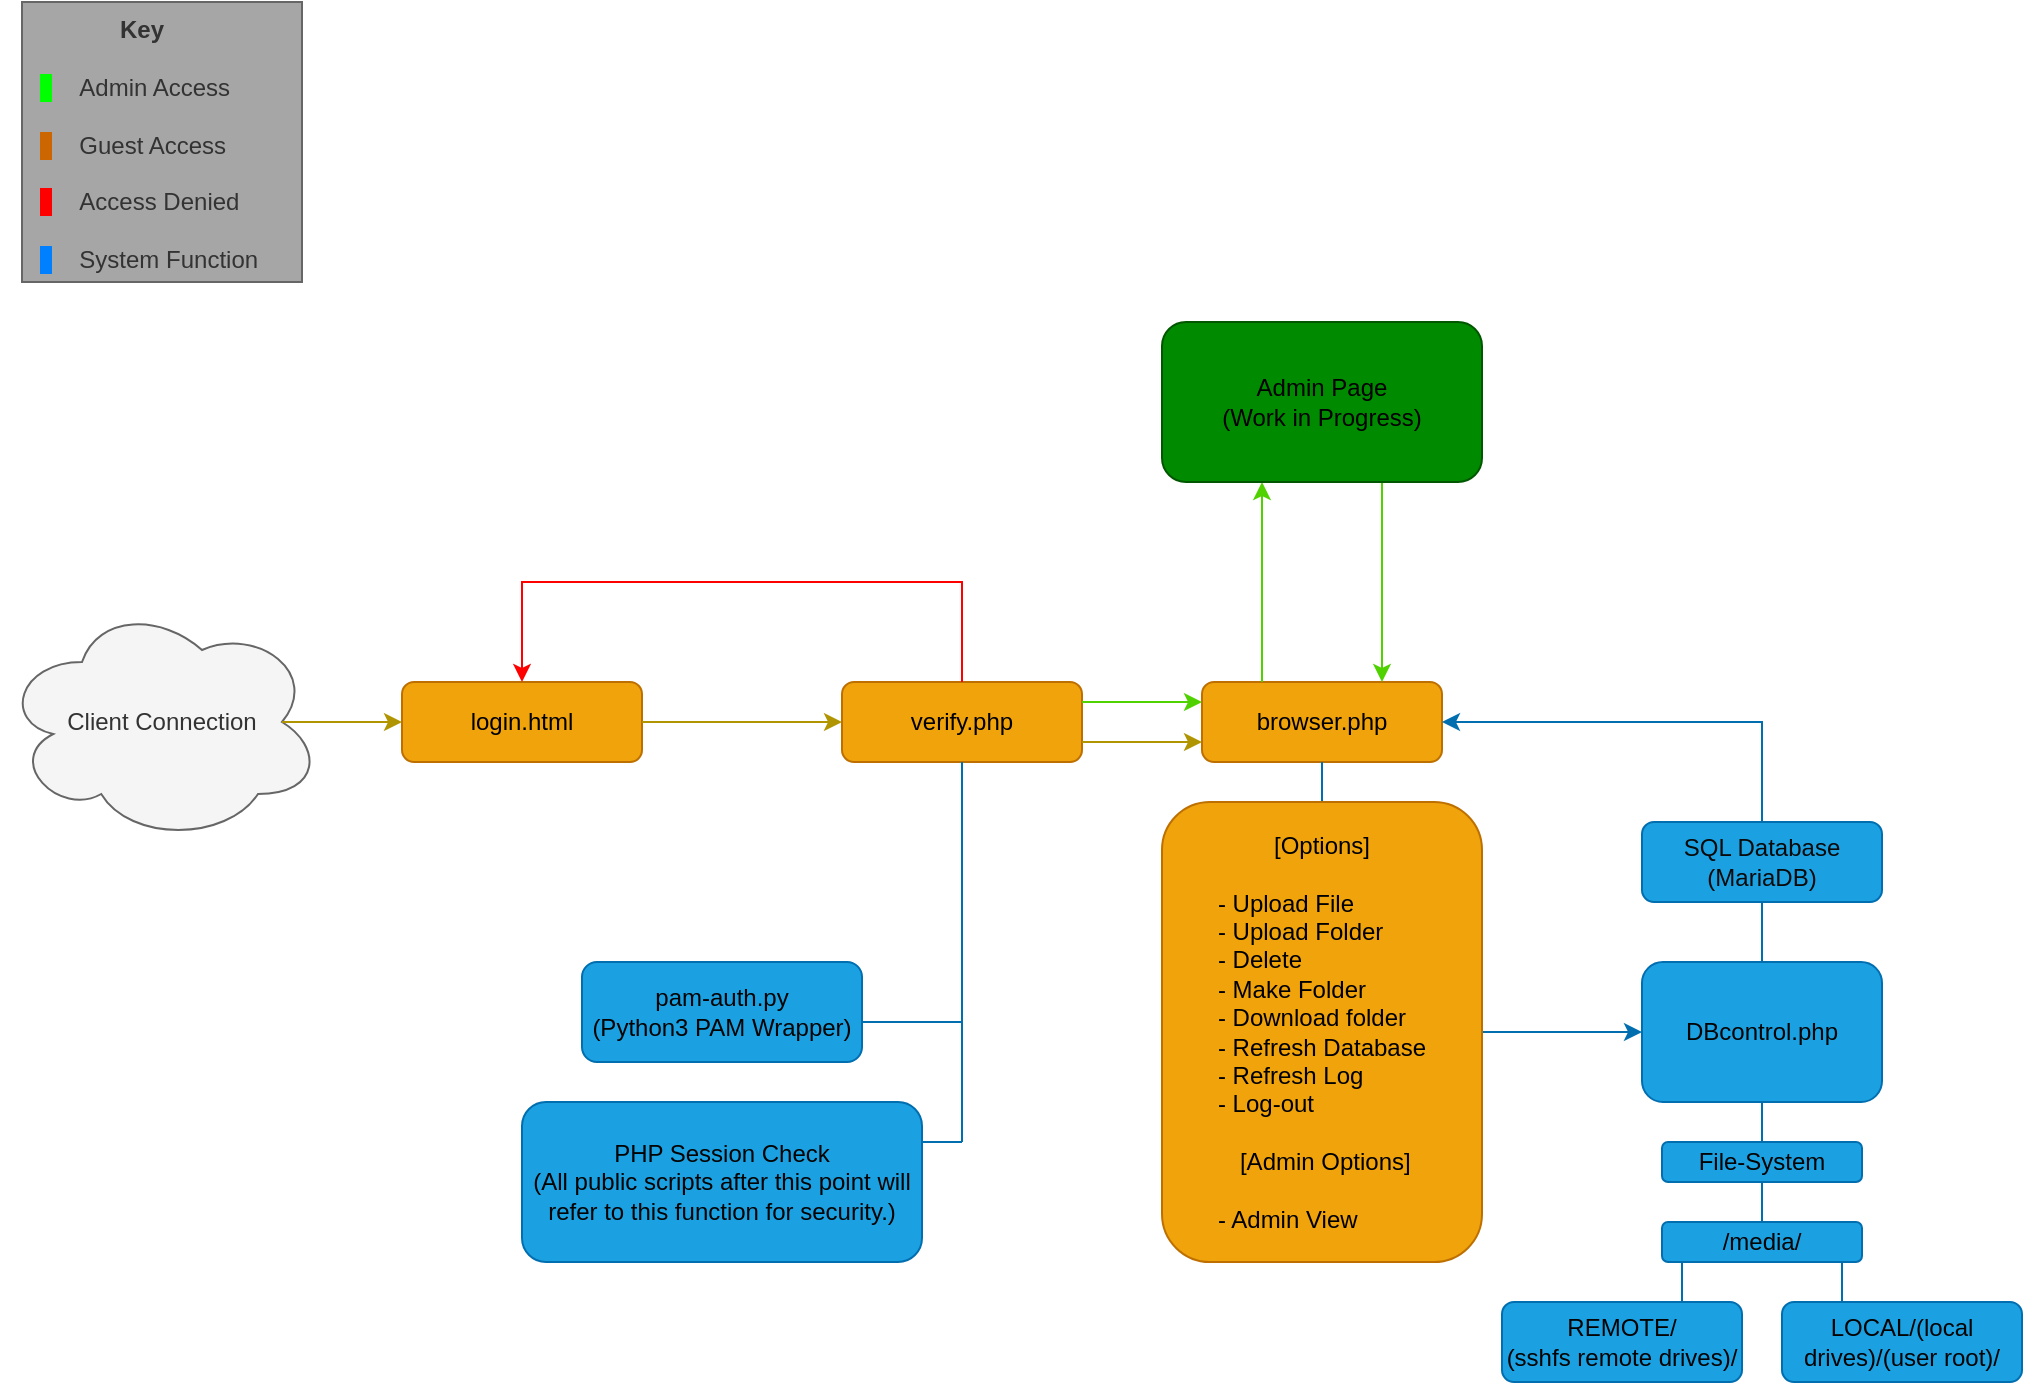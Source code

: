 <mxfile version="24.7.5">
  <diagram id="C5RBs43oDa-KdzZeNtuy" name="Page-1">
    <mxGraphModel dx="794" dy="512" grid="1" gridSize="10" guides="1" tooltips="1" connect="1" arrows="1" fold="1" page="1" pageScale="1" pageWidth="1600" pageHeight="900" math="0" shadow="0">
      <root>
        <mxCell id="WIyWlLk6GJQsqaUBKTNV-0" />
        <mxCell id="WIyWlLk6GJQsqaUBKTNV-1" parent="WIyWlLk6GJQsqaUBKTNV-0" />
        <mxCell id="WIyWlLk6GJQsqaUBKTNV-3" value="login.html" style="rounded=1;whiteSpace=wrap;html=1;fontSize=12;glass=0;strokeWidth=1;shadow=0;fillColor=#f0a30a;fontColor=#000000;strokeColor=#BD7000;" parent="WIyWlLk6GJQsqaUBKTNV-1" vertex="1">
          <mxGeometry x="230" y="380" width="120" height="40" as="geometry" />
        </mxCell>
        <mxCell id="WIyWlLk6GJQsqaUBKTNV-7" value="verify.php" style="rounded=1;whiteSpace=wrap;html=1;fontSize=12;glass=0;strokeWidth=1;shadow=0;fillColor=#f0a30a;fontColor=#000000;strokeColor=#BD7000;" parent="WIyWlLk6GJQsqaUBKTNV-1" vertex="1">
          <mxGeometry x="450" y="380" width="120" height="40" as="geometry" />
        </mxCell>
        <mxCell id="wQQn0S-tOBAqPQaY6J37-0" value="Client Connection" style="ellipse;shape=cloud;whiteSpace=wrap;html=1;fillColor=#f5f5f5;fontColor=#333333;strokeColor=#666666;" parent="WIyWlLk6GJQsqaUBKTNV-1" vertex="1">
          <mxGeometry x="30" y="340" width="160" height="120" as="geometry" />
        </mxCell>
        <mxCell id="wQQn0S-tOBAqPQaY6J37-1" value="" style="endArrow=classic;html=1;rounded=0;exitX=1;exitY=0.5;exitDx=0;exitDy=0;entryX=0;entryY=0.5;entryDx=0;entryDy=0;fillColor=#e3c800;strokeColor=#B09500;" parent="WIyWlLk6GJQsqaUBKTNV-1" source="WIyWlLk6GJQsqaUBKTNV-3" target="WIyWlLk6GJQsqaUBKTNV-7" edge="1">
          <mxGeometry width="50" height="50" relative="1" as="geometry">
            <mxPoint x="370" y="380" as="sourcePoint" />
            <mxPoint x="420" y="330" as="targetPoint" />
          </mxGeometry>
        </mxCell>
        <mxCell id="wQQn0S-tOBAqPQaY6J37-2" value="" style="endArrow=classic;html=1;rounded=0;exitX=0.875;exitY=0.5;exitDx=0;exitDy=0;exitPerimeter=0;entryX=0;entryY=0.5;entryDx=0;entryDy=0;fillColor=#e3c800;strokeColor=#B09500;" parent="WIyWlLk6GJQsqaUBKTNV-1" source="wQQn0S-tOBAqPQaY6J37-0" target="WIyWlLk6GJQsqaUBKTNV-3" edge="1">
          <mxGeometry width="50" height="50" relative="1" as="geometry">
            <mxPoint x="370" y="380" as="sourcePoint" />
            <mxPoint x="420" y="330" as="targetPoint" />
          </mxGeometry>
        </mxCell>
        <mxCell id="wQQn0S-tOBAqPQaY6J37-3" value="browser.php" style="rounded=1;whiteSpace=wrap;html=1;fontSize=12;glass=0;strokeWidth=1;shadow=0;fillColor=#f0a30a;fontColor=#000000;strokeColor=#BD7000;" parent="WIyWlLk6GJQsqaUBKTNV-1" vertex="1">
          <mxGeometry x="630" y="380" width="120" height="40" as="geometry" />
        </mxCell>
        <mxCell id="wQQn0S-tOBAqPQaY6J37-9" value="" style="endArrow=classic;html=1;rounded=0;exitX=0.5;exitY=0;exitDx=0;exitDy=0;entryX=0.5;entryY=0;entryDx=0;entryDy=0;strokeColor=#FF0000;" parent="WIyWlLk6GJQsqaUBKTNV-1" source="WIyWlLk6GJQsqaUBKTNV-7" target="WIyWlLk6GJQsqaUBKTNV-3" edge="1">
          <mxGeometry width="50" height="50" relative="1" as="geometry">
            <mxPoint x="530" y="520" as="sourcePoint" />
            <mxPoint x="270" y="330" as="targetPoint" />
            <Array as="points">
              <mxPoint x="510" y="330" />
              <mxPoint x="290" y="330" />
            </Array>
          </mxGeometry>
        </mxCell>
        <mxCell id="wQQn0S-tOBAqPQaY6J37-10" value="" style="endArrow=none;html=1;rounded=0;entryX=0.5;entryY=1;entryDx=0;entryDy=0;fillColor=#1ba1e2;strokeColor=#006EAF;" parent="WIyWlLk6GJQsqaUBKTNV-1" target="WIyWlLk6GJQsqaUBKTNV-7" edge="1">
          <mxGeometry width="50" height="50" relative="1" as="geometry">
            <mxPoint x="510" y="610" as="sourcePoint" />
            <mxPoint x="510" y="430" as="targetPoint" />
          </mxGeometry>
        </mxCell>
        <mxCell id="wQQn0S-tOBAqPQaY6J37-11" value="" style="endArrow=none;html=1;rounded=0;fillColor=#1ba1e2;strokeColor=#006EAF;" parent="WIyWlLk6GJQsqaUBKTNV-1" edge="1">
          <mxGeometry width="50" height="50" relative="1" as="geometry">
            <mxPoint x="510" y="610" as="sourcePoint" />
            <mxPoint x="460" y="610" as="targetPoint" />
          </mxGeometry>
        </mxCell>
        <mxCell id="wQQn0S-tOBAqPQaY6J37-12" value="" style="endArrow=none;html=1;rounded=0;fillColor=#1ba1e2;strokeColor=#006EAF;" parent="WIyWlLk6GJQsqaUBKTNV-1" edge="1">
          <mxGeometry width="50" height="50" relative="1" as="geometry">
            <mxPoint x="510" y="550" as="sourcePoint" />
            <mxPoint x="460" y="550" as="targetPoint" />
          </mxGeometry>
        </mxCell>
        <mxCell id="wQQn0S-tOBAqPQaY6J37-13" value="" style="rounded=0;orthogonalLoop=1;jettySize=auto;html=1;exitX=1;exitY=0.5;exitDx=0;exitDy=0;fillColor=#60a917;strokeColor=#50D100;" parent="WIyWlLk6GJQsqaUBKTNV-1" edge="1">
          <mxGeometry relative="1" as="geometry">
            <mxPoint x="570" y="390" as="sourcePoint" />
            <mxPoint x="630" y="390" as="targetPoint" />
          </mxGeometry>
        </mxCell>
        <mxCell id="wQQn0S-tOBAqPQaY6J37-14" value="" style="rounded=0;orthogonalLoop=1;jettySize=auto;html=1;exitX=1;exitY=0.5;exitDx=0;exitDy=0;fillColor=#e3c800;strokeColor=#B09500;" parent="WIyWlLk6GJQsqaUBKTNV-1" edge="1">
          <mxGeometry relative="1" as="geometry">
            <mxPoint x="570" y="410" as="sourcePoint" />
            <mxPoint x="630" y="410" as="targetPoint" />
          </mxGeometry>
        </mxCell>
        <mxCell id="ny7QqySFc1gr2SBk4Khy-1" value="&lt;div&gt;pam-auth.py&lt;/div&gt;&lt;div&gt;&lt;span style=&quot;background-color: initial;&quot;&gt;(Python3 PAM Wrapper)&lt;/span&gt;&lt;br&gt;&lt;/div&gt;" style="rounded=1;whiteSpace=wrap;html=1;fontSize=12;glass=0;strokeWidth=1;shadow=0;fillColor=#1ba1e2;fontColor=#030303;strokeColor=#006EAF;" parent="WIyWlLk6GJQsqaUBKTNV-1" vertex="1">
          <mxGeometry x="320" y="520" width="140" height="50" as="geometry" />
        </mxCell>
        <mxCell id="ny7QqySFc1gr2SBk4Khy-2" value="&lt;div&gt;PHP Session Check&lt;/div&gt;&lt;div&gt;(All public scripts after this point will refer to this function for security.)&lt;/div&gt;" style="rounded=1;whiteSpace=wrap;html=1;fontSize=12;glass=0;strokeWidth=1;shadow=0;fillColor=#1ba1e2;fontColor=#030303;strokeColor=#006EAF;" parent="WIyWlLk6GJQsqaUBKTNV-1" vertex="1">
          <mxGeometry x="290" y="590" width="200" height="80" as="geometry" />
        </mxCell>
        <mxCell id="ny7QqySFc1gr2SBk4Khy-3" value="" style="rounded=0;orthogonalLoop=1;jettySize=auto;html=1;exitX=1;exitY=0.5;exitDx=0;exitDy=0;strokeColor=#50D100;" parent="WIyWlLk6GJQsqaUBKTNV-1" edge="1">
          <mxGeometry relative="1" as="geometry">
            <mxPoint x="660" y="380" as="sourcePoint" />
            <mxPoint x="660" y="280" as="targetPoint" />
          </mxGeometry>
        </mxCell>
        <mxCell id="ny7QqySFc1gr2SBk4Khy-4" value="" style="rounded=0;orthogonalLoop=1;jettySize=auto;html=1;exitX=1;exitY=0.5;exitDx=0;exitDy=0;strokeColor=#50D100;" parent="WIyWlLk6GJQsqaUBKTNV-1" edge="1">
          <mxGeometry relative="1" as="geometry">
            <mxPoint x="720" y="280" as="sourcePoint" />
            <mxPoint x="720" y="380" as="targetPoint" />
          </mxGeometry>
        </mxCell>
        <mxCell id="ny7QqySFc1gr2SBk4Khy-5" value="" style="endArrow=none;html=1;rounded=0;exitX=0.5;exitY=1;exitDx=0;exitDy=0;fillColor=#1ba1e2;strokeColor=#006EAF;" parent="WIyWlLk6GJQsqaUBKTNV-1" source="wQQn0S-tOBAqPQaY6J37-3" edge="1">
          <mxGeometry width="50" height="50" relative="1" as="geometry">
            <mxPoint x="490" y="450" as="sourcePoint" />
            <mxPoint x="690" y="440" as="targetPoint" />
          </mxGeometry>
        </mxCell>
        <mxCell id="ny7QqySFc1gr2SBk4Khy-21" style="edgeStyle=orthogonalEdgeStyle;rounded=0;orthogonalLoop=1;jettySize=auto;html=1;exitX=1;exitY=0.5;exitDx=0;exitDy=0;fillColor=#1ba1e2;strokeColor=#006EAF;" parent="WIyWlLk6GJQsqaUBKTNV-1" source="ny7QqySFc1gr2SBk4Khy-6" edge="1">
          <mxGeometry relative="1" as="geometry">
            <mxPoint x="850" y="555" as="targetPoint" />
          </mxGeometry>
        </mxCell>
        <mxCell id="ny7QqySFc1gr2SBk4Khy-6" value="&lt;div&gt;[Options]&lt;/div&gt;&lt;div&gt;&lt;br&gt;&lt;/div&gt;&lt;div style=&quot;text-align: left;&quot;&gt;- Upload File&lt;/div&gt;&lt;div style=&quot;text-align: left;&quot;&gt;- Upload Folder&lt;/div&gt;&lt;div style=&quot;text-align: left;&quot;&gt;- Delete&lt;/div&gt;&lt;div style=&quot;text-align: left;&quot;&gt;- Make Folder&lt;/div&gt;&lt;div style=&quot;text-align: left;&quot;&gt;- Download folder&lt;/div&gt;&lt;div style=&quot;text-align: left;&quot;&gt;- Refresh Database&lt;/div&gt;&lt;div style=&quot;text-align: left;&quot;&gt;- Refresh Log&lt;/div&gt;&lt;div style=&quot;text-align: left;&quot;&gt;- Log-out&lt;/div&gt;&lt;div&gt;&lt;br&gt;&lt;/div&gt;&lt;div&gt;&amp;nbsp;[Admin Options]&lt;/div&gt;&lt;div&gt;&lt;br&gt;&lt;/div&gt;&lt;div style=&quot;text-align: left;&quot;&gt;- Admin View&amp;nbsp; &amp;nbsp; &amp;nbsp; &amp;nbsp;&lt;/div&gt;" style="rounded=1;whiteSpace=wrap;html=1;fontSize=12;glass=0;strokeWidth=1;shadow=0;fillColor=#f0a30a;fontColor=#000000;strokeColor=#BD7000;" parent="WIyWlLk6GJQsqaUBKTNV-1" vertex="1">
          <mxGeometry x="610" y="440" width="160" height="230" as="geometry" />
        </mxCell>
        <mxCell id="ny7QqySFc1gr2SBk4Khy-7" value="Admin Page&lt;br&gt;(Work in Progress)" style="rounded=1;whiteSpace=wrap;html=1;fontSize=12;glass=0;strokeWidth=1;shadow=0;fillColor=#008a00;fontColor=#000000;strokeColor=#005700;" parent="WIyWlLk6GJQsqaUBKTNV-1" vertex="1">
          <mxGeometry x="610" y="200" width="160" height="80" as="geometry" />
        </mxCell>
        <mxCell id="ny7QqySFc1gr2SBk4Khy-20" style="edgeStyle=orthogonalEdgeStyle;rounded=0;orthogonalLoop=1;jettySize=auto;html=1;exitX=0.5;exitY=1;exitDx=0;exitDy=0;entryX=0.5;entryY=0;entryDx=0;entryDy=0;endArrow=none;endFill=0;fillColor=#1ba1e2;strokeColor=#006EAF;" parent="WIyWlLk6GJQsqaUBKTNV-1" source="ny7QqySFc1gr2SBk4Khy-8" target="ny7QqySFc1gr2SBk4Khy-9" edge="1">
          <mxGeometry relative="1" as="geometry" />
        </mxCell>
        <mxCell id="ny7QqySFc1gr2SBk4Khy-32" style="edgeStyle=orthogonalEdgeStyle;rounded=0;orthogonalLoop=1;jettySize=auto;html=1;exitX=0.5;exitY=0;exitDx=0;exitDy=0;entryX=1;entryY=0.5;entryDx=0;entryDy=0;fillColor=#1ba1e2;strokeColor=#006EAF;" parent="WIyWlLk6GJQsqaUBKTNV-1" source="ny7QqySFc1gr2SBk4Khy-8" target="wQQn0S-tOBAqPQaY6J37-3" edge="1">
          <mxGeometry relative="1" as="geometry" />
        </mxCell>
        <mxCell id="ny7QqySFc1gr2SBk4Khy-8" value="&lt;div&gt;SQL Database&lt;/div&gt;&lt;div&gt;(MariaDB)&lt;/div&gt;" style="rounded=1;whiteSpace=wrap;html=1;fontSize=12;glass=0;strokeWidth=1;shadow=0;fillColor=#1ba1e2;strokeColor=#006EAF;fontColor=#0A0A0A;" parent="WIyWlLk6GJQsqaUBKTNV-1" vertex="1">
          <mxGeometry x="850" y="450" width="120" height="40" as="geometry" />
        </mxCell>
        <mxCell id="ny7QqySFc1gr2SBk4Khy-17" style="edgeStyle=orthogonalEdgeStyle;rounded=0;orthogonalLoop=1;jettySize=auto;html=1;exitX=0.5;exitY=1;exitDx=0;exitDy=0;entryX=0.5;entryY=0;entryDx=0;entryDy=0;endArrow=none;endFill=0;fillColor=#1ba1e2;strokeColor=#006EAF;" parent="WIyWlLk6GJQsqaUBKTNV-1" source="ny7QqySFc1gr2SBk4Khy-9" target="ny7QqySFc1gr2SBk4Khy-10" edge="1">
          <mxGeometry relative="1" as="geometry" />
        </mxCell>
        <mxCell id="ny7QqySFc1gr2SBk4Khy-9" value="DBcontrol.php" style="rounded=1;whiteSpace=wrap;html=1;fontSize=12;glass=0;strokeWidth=1;shadow=0;fillColor=#1ba1e2;fontColor=#030303;strokeColor=#006EAF;" parent="WIyWlLk6GJQsqaUBKTNV-1" vertex="1">
          <mxGeometry x="850" y="520" width="120" height="70" as="geometry" />
        </mxCell>
        <mxCell id="ny7QqySFc1gr2SBk4Khy-16" style="edgeStyle=orthogonalEdgeStyle;rounded=0;orthogonalLoop=1;jettySize=auto;html=1;exitX=0.5;exitY=1;exitDx=0;exitDy=0;entryX=0.5;entryY=0;entryDx=0;entryDy=0;endArrow=none;endFill=0;fillColor=#1ba1e2;strokeColor=#006EAF;" parent="WIyWlLk6GJQsqaUBKTNV-1" source="ny7QqySFc1gr2SBk4Khy-10" target="ny7QqySFc1gr2SBk4Khy-11" edge="1">
          <mxGeometry relative="1" as="geometry" />
        </mxCell>
        <mxCell id="ny7QqySFc1gr2SBk4Khy-10" value="File-System" style="rounded=1;whiteSpace=wrap;html=1;fontSize=12;glass=0;strokeWidth=1;shadow=0;fillColor=#1ba1e2;fontColor=#030303;strokeColor=#006EAF;" parent="WIyWlLk6GJQsqaUBKTNV-1" vertex="1">
          <mxGeometry x="860" y="610" width="100" height="20" as="geometry" />
        </mxCell>
        <mxCell id="ny7QqySFc1gr2SBk4Khy-30" style="edgeStyle=orthogonalEdgeStyle;rounded=0;orthogonalLoop=1;jettySize=auto;html=1;exitX=0.75;exitY=1;exitDx=0;exitDy=0;entryX=0.25;entryY=0;entryDx=0;entryDy=0;endArrow=none;endFill=0;fillColor=#1ba1e2;strokeColor=#006EAF;" parent="WIyWlLk6GJQsqaUBKTNV-1" source="ny7QqySFc1gr2SBk4Khy-11" target="ny7QqySFc1gr2SBk4Khy-13" edge="1">
          <mxGeometry relative="1" as="geometry" />
        </mxCell>
        <mxCell id="ny7QqySFc1gr2SBk4Khy-31" style="edgeStyle=orthogonalEdgeStyle;rounded=0;orthogonalLoop=1;jettySize=auto;html=1;exitX=0.25;exitY=1;exitDx=0;exitDy=0;entryX=0.75;entryY=0;entryDx=0;entryDy=0;endArrow=none;endFill=0;fillColor=#1ba1e2;strokeColor=#006EAF;" parent="WIyWlLk6GJQsqaUBKTNV-1" source="ny7QqySFc1gr2SBk4Khy-11" target="ny7QqySFc1gr2SBk4Khy-12" edge="1">
          <mxGeometry relative="1" as="geometry" />
        </mxCell>
        <mxCell id="ny7QqySFc1gr2SBk4Khy-11" value="/media/" style="rounded=1;whiteSpace=wrap;html=1;fontSize=12;glass=0;strokeWidth=1;shadow=0;fillColor=#1ba1e2;fontColor=#030303;strokeColor=#006EAF;" parent="WIyWlLk6GJQsqaUBKTNV-1" vertex="1">
          <mxGeometry x="860" y="650" width="100" height="20" as="geometry" />
        </mxCell>
        <mxCell id="ny7QqySFc1gr2SBk4Khy-12" value="&lt;div&gt;REMOTE/&lt;/div&gt;&lt;div&gt;(sshfs remote drives)/&lt;/div&gt;" style="rounded=1;whiteSpace=wrap;html=1;fontSize=12;glass=0;strokeWidth=1;shadow=0;fillColor=#1ba1e2;fontColor=#030303;strokeColor=#006EAF;" parent="WIyWlLk6GJQsqaUBKTNV-1" vertex="1">
          <mxGeometry x="780" y="690" width="120" height="40" as="geometry" />
        </mxCell>
        <mxCell id="ny7QqySFc1gr2SBk4Khy-13" value="LOCAL/(local drives)/(user root)/" style="rounded=1;whiteSpace=wrap;html=1;fontSize=12;glass=0;strokeWidth=1;shadow=0;fillColor=#1ba1e2;fontColor=#030303;strokeColor=#006EAF;" parent="WIyWlLk6GJQsqaUBKTNV-1" vertex="1">
          <mxGeometry x="920" y="690" width="120" height="40" as="geometry" />
        </mxCell>
        <mxCell id="w1xJTVLlu2dkbvgbE_aI-0" value="&lt;div style=&quot;text-align: center;&quot;&gt;&lt;span style=&quot;background-color: initial;&quot;&gt;&lt;b&gt;Key&lt;/b&gt;&lt;/span&gt;&lt;/div&gt;&lt;div&gt;&lt;span style=&quot;background-color: initial;&quot;&gt;&lt;br&gt;&lt;/span&gt;&lt;/div&gt;&lt;div&gt;&lt;span style=&quot;background-color: initial;&quot;&gt;&amp;nbsp; &lt;/span&gt;&lt;span style=&quot;background-color: rgb(0, 255, 0);&quot;&gt;&amp;nbsp; &lt;/span&gt;&lt;span style=&quot;background-color: initial; white-space: pre;&quot;&gt;&#x9;&lt;/span&gt;Admin Access&lt;br&gt;&lt;/div&gt;&lt;div style=&quot;&quot;&gt;&lt;br&gt;&lt;/div&gt;&lt;div style=&quot;&quot;&gt;&lt;span style=&quot;background-color: initial;&quot;&gt;&amp;nbsp;&amp;nbsp;&lt;/span&gt;&lt;span style=&quot;background-color: rgb(204, 102, 0);&quot;&gt;&amp;nbsp;&amp;nbsp;&lt;/span&gt;&lt;span style=&quot;background-color: initial; white-space: pre;&quot;&gt;&#x9;&lt;/span&gt;Guest Access&lt;/div&gt;&lt;div style=&quot;&quot;&gt;&lt;br&gt;&lt;/div&gt;&lt;div style=&quot;&quot;&gt;&lt;span style=&quot;background-color: initial;&quot;&gt;&amp;nbsp;&amp;nbsp;&lt;/span&gt;&lt;span style=&quot;background-color: rgb(255, 0, 0);&quot;&gt;&amp;nbsp;&amp;nbsp;&lt;/span&gt;&lt;span style=&quot;background-color: initial; white-space: pre;&quot;&gt;&#x9;&lt;/span&gt;Access Denied&lt;/div&gt;&lt;div style=&quot;&quot;&gt;&lt;br&gt;&lt;/div&gt;&lt;div style=&quot;&quot;&gt;&lt;span style=&quot;background-color: initial;&quot;&gt;&amp;nbsp;&amp;nbsp;&lt;/span&gt;&lt;span style=&quot;background-color: rgb(0, 127, 255);&quot;&gt;&amp;nbsp;&amp;nbsp;&lt;/span&gt;&lt;span style=&quot;background-color: initial; white-space: pre;&quot;&gt;&#x9;&lt;/span&gt;System Function&lt;/div&gt;" style="whiteSpace=wrap;html=1;aspect=fixed;fillColor=#A6A6A6;strokeColor=#666666;fontColor=#333333;verticalAlign=top;align=left;" vertex="1" parent="WIyWlLk6GJQsqaUBKTNV-1">
          <mxGeometry x="40" y="40" width="140" height="140" as="geometry" />
        </mxCell>
      </root>
    </mxGraphModel>
  </diagram>
</mxfile>
